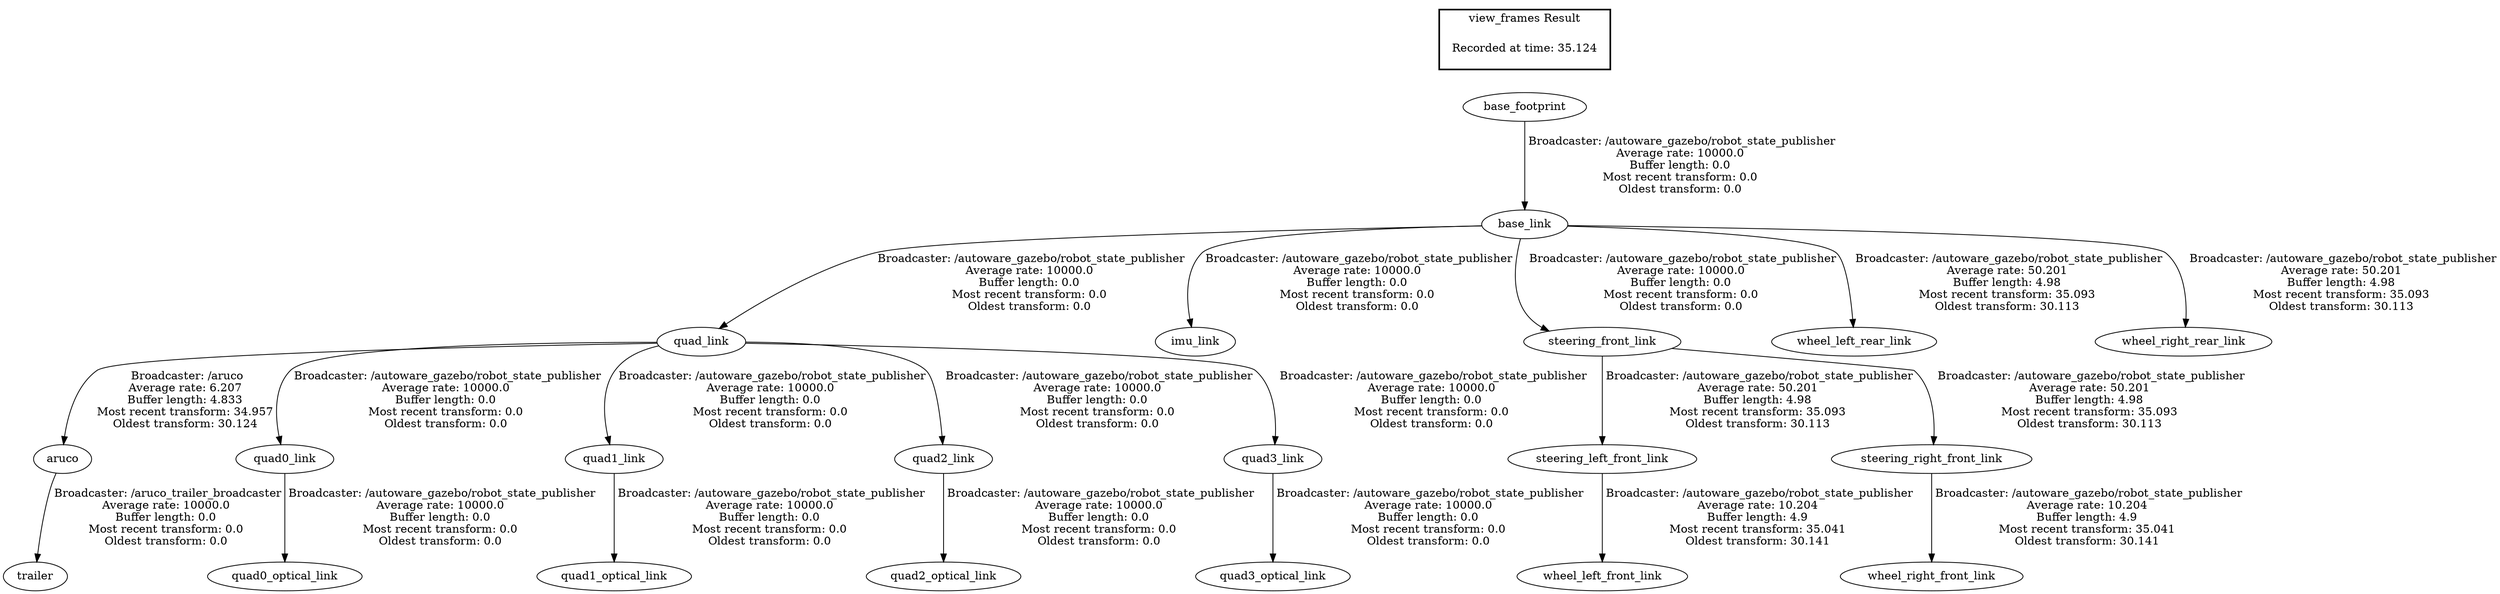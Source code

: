 digraph G {
"aruco" -> "trailer"[label=" Broadcaster: /aruco_trailer_broadcaster\nAverage rate: 10000.0\nBuffer length: 0.0\nMost recent transform: 0.0\nOldest transform: 0.0\n"];
"quad_link" -> "aruco"[label=" Broadcaster: /aruco\nAverage rate: 6.207\nBuffer length: 4.833\nMost recent transform: 34.957\nOldest transform: 30.124\n"];
"base_footprint" -> "base_link"[label=" Broadcaster: /autoware_gazebo/robot_state_publisher\nAverage rate: 10000.0\nBuffer length: 0.0\nMost recent transform: 0.0\nOldest transform: 0.0\n"];
"base_link" -> "imu_link"[label=" Broadcaster: /autoware_gazebo/robot_state_publisher\nAverage rate: 10000.0\nBuffer length: 0.0\nMost recent transform: 0.0\nOldest transform: 0.0\n"];
"quad_link" -> "quad0_link"[label=" Broadcaster: /autoware_gazebo/robot_state_publisher\nAverage rate: 10000.0\nBuffer length: 0.0\nMost recent transform: 0.0\nOldest transform: 0.0\n"];
"base_link" -> "quad_link"[label=" Broadcaster: /autoware_gazebo/robot_state_publisher\nAverage rate: 10000.0\nBuffer length: 0.0\nMost recent transform: 0.0\nOldest transform: 0.0\n"];
"quad0_link" -> "quad0_optical_link"[label=" Broadcaster: /autoware_gazebo/robot_state_publisher\nAverage rate: 10000.0\nBuffer length: 0.0\nMost recent transform: 0.0\nOldest transform: 0.0\n"];
"quad_link" -> "quad1_link"[label=" Broadcaster: /autoware_gazebo/robot_state_publisher\nAverage rate: 10000.0\nBuffer length: 0.0\nMost recent transform: 0.0\nOldest transform: 0.0\n"];
"quad1_link" -> "quad1_optical_link"[label=" Broadcaster: /autoware_gazebo/robot_state_publisher\nAverage rate: 10000.0\nBuffer length: 0.0\nMost recent transform: 0.0\nOldest transform: 0.0\n"];
"quad_link" -> "quad2_link"[label=" Broadcaster: /autoware_gazebo/robot_state_publisher\nAverage rate: 10000.0\nBuffer length: 0.0\nMost recent transform: 0.0\nOldest transform: 0.0\n"];
"quad2_link" -> "quad2_optical_link"[label=" Broadcaster: /autoware_gazebo/robot_state_publisher\nAverage rate: 10000.0\nBuffer length: 0.0\nMost recent transform: 0.0\nOldest transform: 0.0\n"];
"quad_link" -> "quad3_link"[label=" Broadcaster: /autoware_gazebo/robot_state_publisher\nAverage rate: 10000.0\nBuffer length: 0.0\nMost recent transform: 0.0\nOldest transform: 0.0\n"];
"quad3_link" -> "quad3_optical_link"[label=" Broadcaster: /autoware_gazebo/robot_state_publisher\nAverage rate: 10000.0\nBuffer length: 0.0\nMost recent transform: 0.0\nOldest transform: 0.0\n"];
"base_link" -> "steering_front_link"[label=" Broadcaster: /autoware_gazebo/robot_state_publisher\nAverage rate: 10000.0\nBuffer length: 0.0\nMost recent transform: 0.0\nOldest transform: 0.0\n"];
"steering_front_link" -> "steering_left_front_link"[label=" Broadcaster: /autoware_gazebo/robot_state_publisher\nAverage rate: 50.201\nBuffer length: 4.98\nMost recent transform: 35.093\nOldest transform: 30.113\n"];
"steering_front_link" -> "steering_right_front_link"[label=" Broadcaster: /autoware_gazebo/robot_state_publisher\nAverage rate: 50.201\nBuffer length: 4.98\nMost recent transform: 35.093\nOldest transform: 30.113\n"];
"base_link" -> "wheel_left_rear_link"[label=" Broadcaster: /autoware_gazebo/robot_state_publisher\nAverage rate: 50.201\nBuffer length: 4.98\nMost recent transform: 35.093\nOldest transform: 30.113\n"];
"base_link" -> "wheel_right_rear_link"[label=" Broadcaster: /autoware_gazebo/robot_state_publisher\nAverage rate: 50.201\nBuffer length: 4.98\nMost recent transform: 35.093\nOldest transform: 30.113\n"];
"steering_left_front_link" -> "wheel_left_front_link"[label=" Broadcaster: /autoware_gazebo/robot_state_publisher\nAverage rate: 10.204\nBuffer length: 4.9\nMost recent transform: 35.041\nOldest transform: 30.141\n"];
"steering_right_front_link" -> "wheel_right_front_link"[label=" Broadcaster: /autoware_gazebo/robot_state_publisher\nAverage rate: 10.204\nBuffer length: 4.9\nMost recent transform: 35.041\nOldest transform: 30.141\n"];
edge [style=invis];
 subgraph cluster_legend { style=bold; color=black; label ="view_frames Result";
"Recorded at time: 35.124"[ shape=plaintext ] ;
}->"base_footprint";
}